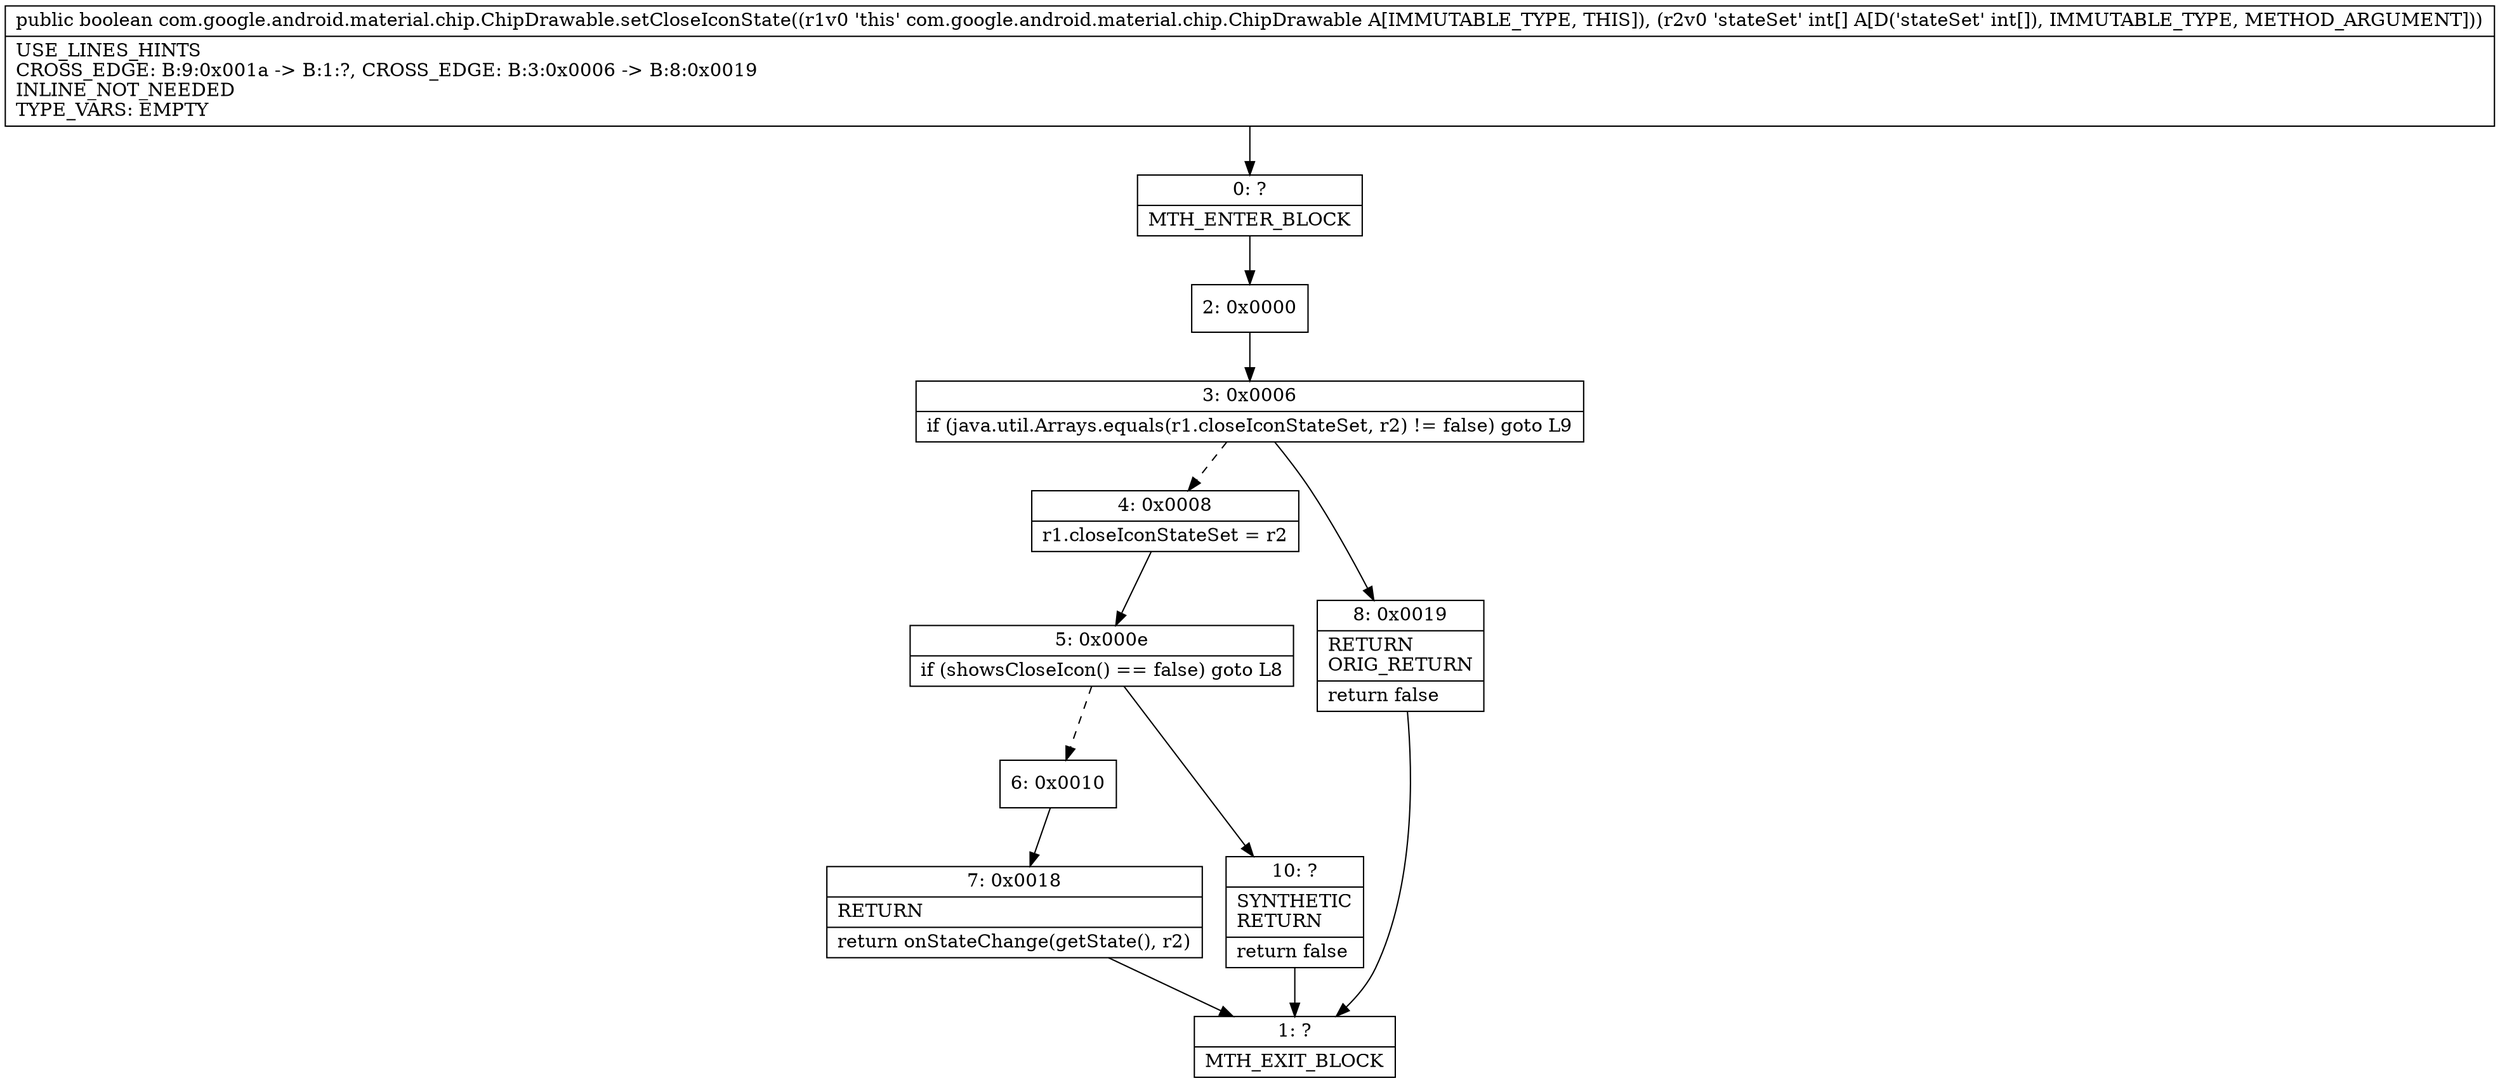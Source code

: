 digraph "CFG forcom.google.android.material.chip.ChipDrawable.setCloseIconState([I)Z" {
Node_0 [shape=record,label="{0\:\ ?|MTH_ENTER_BLOCK\l}"];
Node_2 [shape=record,label="{2\:\ 0x0000}"];
Node_3 [shape=record,label="{3\:\ 0x0006|if (java.util.Arrays.equals(r1.closeIconStateSet, r2) != false) goto L9\l}"];
Node_4 [shape=record,label="{4\:\ 0x0008|r1.closeIconStateSet = r2\l}"];
Node_5 [shape=record,label="{5\:\ 0x000e|if (showsCloseIcon() == false) goto L8\l}"];
Node_6 [shape=record,label="{6\:\ 0x0010}"];
Node_7 [shape=record,label="{7\:\ 0x0018|RETURN\l|return onStateChange(getState(), r2)\l}"];
Node_1 [shape=record,label="{1\:\ ?|MTH_EXIT_BLOCK\l}"];
Node_10 [shape=record,label="{10\:\ ?|SYNTHETIC\lRETURN\l|return false\l}"];
Node_8 [shape=record,label="{8\:\ 0x0019|RETURN\lORIG_RETURN\l|return false\l}"];
MethodNode[shape=record,label="{public boolean com.google.android.material.chip.ChipDrawable.setCloseIconState((r1v0 'this' com.google.android.material.chip.ChipDrawable A[IMMUTABLE_TYPE, THIS]), (r2v0 'stateSet' int[] A[D('stateSet' int[]), IMMUTABLE_TYPE, METHOD_ARGUMENT]))  | USE_LINES_HINTS\lCROSS_EDGE: B:9:0x001a \-\> B:1:?, CROSS_EDGE: B:3:0x0006 \-\> B:8:0x0019\lINLINE_NOT_NEEDED\lTYPE_VARS: EMPTY\l}"];
MethodNode -> Node_0;Node_0 -> Node_2;
Node_2 -> Node_3;
Node_3 -> Node_4[style=dashed];
Node_3 -> Node_8;
Node_4 -> Node_5;
Node_5 -> Node_6[style=dashed];
Node_5 -> Node_10;
Node_6 -> Node_7;
Node_7 -> Node_1;
Node_10 -> Node_1;
Node_8 -> Node_1;
}

